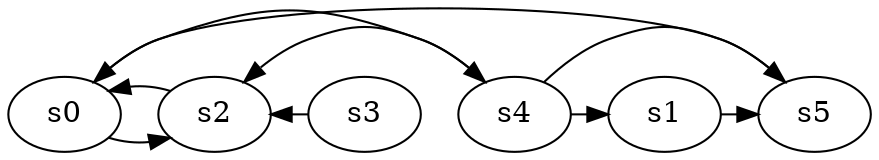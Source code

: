 digraph game_0998_complex_6 {
    s0 [name="s0", player=1, target=1];
    s1 [name="s1", player=0, target=1];
    s2 [name="s2", player=0];
    s3 [name="s3", player=1];
    s4 [name="s4", player=0];
    s5 [name="s5", player=1];

    s0 -> s2 [constraint="time % 6 == 4"];
    s0 -> s4 [constraint="time == 3"];
    s1 -> s5 [constraint="time == 2 || time == 8 || time == 18"];
    s2 -> s0 [constraint="time % 4 == 2"];
    s3 -> s2 [constraint="!(time % 4 == 3)"];
    s4 -> s1 [constraint="time % 3 == 2"];
    s4 -> s2 [constraint="time % 2 == 1"];
    s4 -> s5 [constraint="time == 0 || time == 12"];
    s5 -> s0 [constraint="time % 3 == 0 || time % 2 == 0"];
}
